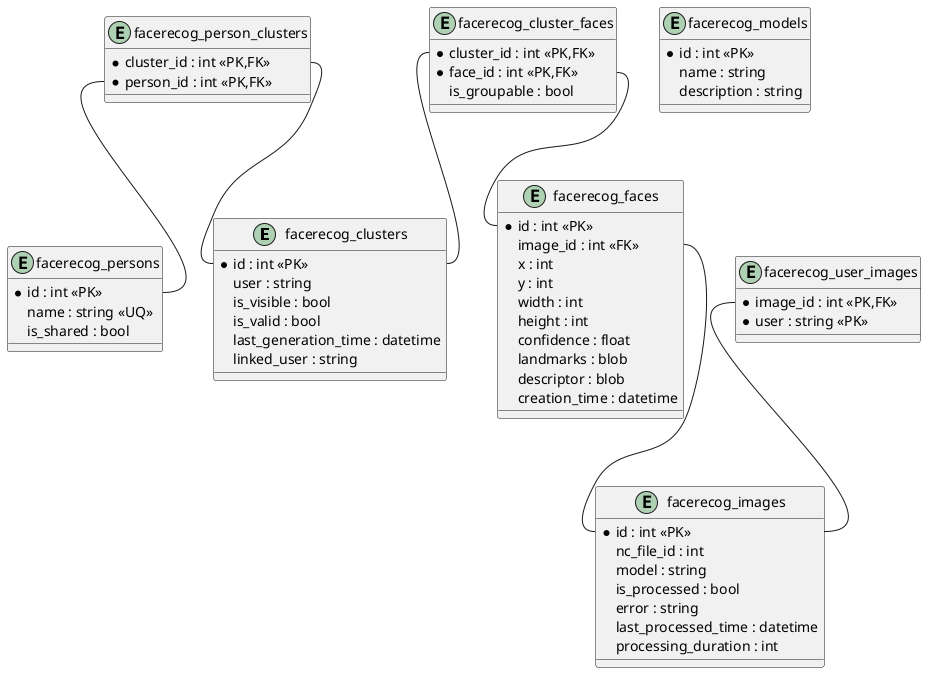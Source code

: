 @startuml

entity facerecog_clusters {
  *id : int <<PK>>
  user : string
  is_visible : bool
  is_valid : bool
  last_generation_time : datetime
  linked_user : string
}

entity facerecog_persons {
  *id : int <<PK>>
  name : string <<UQ>>
  is_shared : bool
}

entity facerecog_person_clusters {
  *cluster_id : int <<PK,FK>>
  *person_id : int <<PK,FK>>
}

entity facerecog_images {
  *id : int <<PK>>
  nc_file_id : int
  model : string
  is_processed : bool
  error : string
  last_processed_time : datetime
  processing_duration : int
}

entity facerecog_user_images {
  *image_id : int <<PK,FK>>
  *user : string <<PK>>
}

entity facerecog_faces {
  *id : int <<PK>>
  image_id : int <<FK>>
  x : int
  y : int
  width : int
  height : int
  confidence : float
  landmarks : blob
  descriptor : blob
  creation_time : datetime
}

entity facerecog_cluster_faces {
  *cluster_id : int <<PK,FK>>
  *face_id : int <<PK,FK>>
  is_groupable : bool
}

entity facerecog_models {
  *id : int <<PK>>
  name : string
  description : string
}

facerecog_person_clusters::cluster_id -- facerecog_clusters::id
facerecog_person_clusters::person_id -- facerecog_persons::id
facerecog_user_images::image_id -- facerecog_images::id
facerecog_faces::image_id -- facerecog_images::id
facerecog_cluster_faces::cluster_id -- facerecog_clusters::id
facerecog_cluster_faces::face_id -- facerecog_faces::id

@enduml
